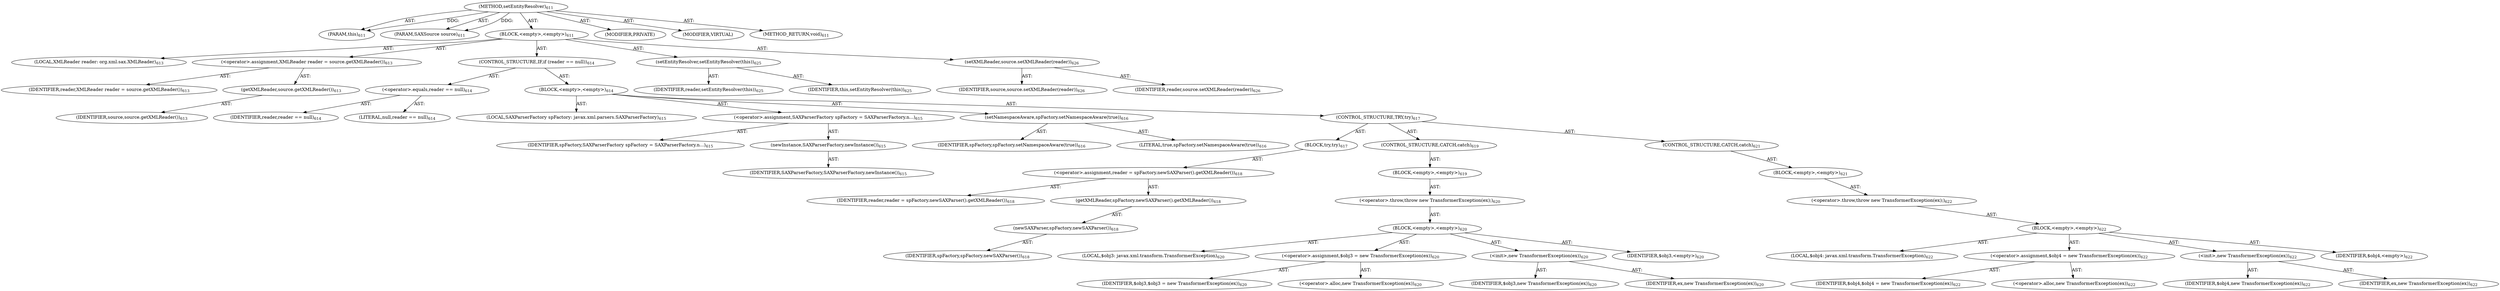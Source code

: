 digraph "setEntityResolver" {  
"111669149714" [label = <(METHOD,setEntityResolver)<SUB>611</SUB>> ]
"115964117009" [label = <(PARAM,this)<SUB>611</SUB>> ]
"115964117036" [label = <(PARAM,SAXSource source)<SUB>611</SUB>> ]
"25769803826" [label = <(BLOCK,&lt;empty&gt;,&lt;empty&gt;)<SUB>611</SUB>> ]
"94489280533" [label = <(LOCAL,XMLReader reader: org.xml.sax.XMLReader)<SUB>613</SUB>> ]
"30064771310" [label = <(&lt;operator&gt;.assignment,XMLReader reader = source.getXMLReader())<SUB>613</SUB>> ]
"68719476978" [label = <(IDENTIFIER,reader,XMLReader reader = source.getXMLReader())<SUB>613</SUB>> ]
"30064771311" [label = <(getXMLReader,source.getXMLReader())<SUB>613</SUB>> ]
"68719476979" [label = <(IDENTIFIER,source,source.getXMLReader())<SUB>613</SUB>> ]
"47244640285" [label = <(CONTROL_STRUCTURE,IF,if (reader == null))<SUB>614</SUB>> ]
"30064771312" [label = <(&lt;operator&gt;.equals,reader == null)<SUB>614</SUB>> ]
"68719476980" [label = <(IDENTIFIER,reader,reader == null)<SUB>614</SUB>> ]
"90194313255" [label = <(LITERAL,null,reader == null)<SUB>614</SUB>> ]
"25769803827" [label = <(BLOCK,&lt;empty&gt;,&lt;empty&gt;)<SUB>614</SUB>> ]
"94489280534" [label = <(LOCAL,SAXParserFactory spFactory: javax.xml.parsers.SAXParserFactory)<SUB>615</SUB>> ]
"30064771313" [label = <(&lt;operator&gt;.assignment,SAXParserFactory spFactory = SAXParserFactory.n...)<SUB>615</SUB>> ]
"68719476981" [label = <(IDENTIFIER,spFactory,SAXParserFactory spFactory = SAXParserFactory.n...)<SUB>615</SUB>> ]
"30064771314" [label = <(newInstance,SAXParserFactory.newInstance())<SUB>615</SUB>> ]
"68719476982" [label = <(IDENTIFIER,SAXParserFactory,SAXParserFactory.newInstance())<SUB>615</SUB>> ]
"30064771315" [label = <(setNamespaceAware,spFactory.setNamespaceAware(true))<SUB>616</SUB>> ]
"68719476983" [label = <(IDENTIFIER,spFactory,spFactory.setNamespaceAware(true))<SUB>616</SUB>> ]
"90194313256" [label = <(LITERAL,true,spFactory.setNamespaceAware(true))<SUB>616</SUB>> ]
"47244640286" [label = <(CONTROL_STRUCTURE,TRY,try)<SUB>617</SUB>> ]
"25769803828" [label = <(BLOCK,try,try)<SUB>617</SUB>> ]
"30064771316" [label = <(&lt;operator&gt;.assignment,reader = spFactory.newSAXParser().getXMLReader())<SUB>618</SUB>> ]
"68719476984" [label = <(IDENTIFIER,reader,reader = spFactory.newSAXParser().getXMLReader())<SUB>618</SUB>> ]
"30064771317" [label = <(getXMLReader,spFactory.newSAXParser().getXMLReader())<SUB>618</SUB>> ]
"30064771318" [label = <(newSAXParser,spFactory.newSAXParser())<SUB>618</SUB>> ]
"68719476985" [label = <(IDENTIFIER,spFactory,spFactory.newSAXParser())<SUB>618</SUB>> ]
"47244640287" [label = <(CONTROL_STRUCTURE,CATCH,catch)<SUB>619</SUB>> ]
"25769803829" [label = <(BLOCK,&lt;empty&gt;,&lt;empty&gt;)<SUB>619</SUB>> ]
"30064771319" [label = <(&lt;operator&gt;.throw,throw new TransformerException(ex);)<SUB>620</SUB>> ]
"25769803830" [label = <(BLOCK,&lt;empty&gt;,&lt;empty&gt;)<SUB>620</SUB>> ]
"94489280535" [label = <(LOCAL,$obj3: javax.xml.transform.TransformerException)<SUB>620</SUB>> ]
"30064771320" [label = <(&lt;operator&gt;.assignment,$obj3 = new TransformerException(ex))<SUB>620</SUB>> ]
"68719476986" [label = <(IDENTIFIER,$obj3,$obj3 = new TransformerException(ex))<SUB>620</SUB>> ]
"30064771321" [label = <(&lt;operator&gt;.alloc,new TransformerException(ex))<SUB>620</SUB>> ]
"30064771322" [label = <(&lt;init&gt;,new TransformerException(ex))<SUB>620</SUB>> ]
"68719476987" [label = <(IDENTIFIER,$obj3,new TransformerException(ex))<SUB>620</SUB>> ]
"68719476988" [label = <(IDENTIFIER,ex,new TransformerException(ex))<SUB>620</SUB>> ]
"68719476989" [label = <(IDENTIFIER,$obj3,&lt;empty&gt;)<SUB>620</SUB>> ]
"47244640288" [label = <(CONTROL_STRUCTURE,CATCH,catch)<SUB>621</SUB>> ]
"25769803831" [label = <(BLOCK,&lt;empty&gt;,&lt;empty&gt;)<SUB>621</SUB>> ]
"30064771323" [label = <(&lt;operator&gt;.throw,throw new TransformerException(ex);)<SUB>622</SUB>> ]
"25769803832" [label = <(BLOCK,&lt;empty&gt;,&lt;empty&gt;)<SUB>622</SUB>> ]
"94489280536" [label = <(LOCAL,$obj4: javax.xml.transform.TransformerException)<SUB>622</SUB>> ]
"30064771324" [label = <(&lt;operator&gt;.assignment,$obj4 = new TransformerException(ex))<SUB>622</SUB>> ]
"68719476990" [label = <(IDENTIFIER,$obj4,$obj4 = new TransformerException(ex))<SUB>622</SUB>> ]
"30064771325" [label = <(&lt;operator&gt;.alloc,new TransformerException(ex))<SUB>622</SUB>> ]
"30064771326" [label = <(&lt;init&gt;,new TransformerException(ex))<SUB>622</SUB>> ]
"68719476991" [label = <(IDENTIFIER,$obj4,new TransformerException(ex))<SUB>622</SUB>> ]
"68719476992" [label = <(IDENTIFIER,ex,new TransformerException(ex))<SUB>622</SUB>> ]
"68719476993" [label = <(IDENTIFIER,$obj4,&lt;empty&gt;)<SUB>622</SUB>> ]
"30064771327" [label = <(setEntityResolver,setEntityResolver(this))<SUB>625</SUB>> ]
"68719476994" [label = <(IDENTIFIER,reader,setEntityResolver(this))<SUB>625</SUB>> ]
"68719476810" [label = <(IDENTIFIER,this,setEntityResolver(this))<SUB>625</SUB>> ]
"30064771328" [label = <(setXMLReader,source.setXMLReader(reader))<SUB>626</SUB>> ]
"68719476995" [label = <(IDENTIFIER,source,source.setXMLReader(reader))<SUB>626</SUB>> ]
"68719476996" [label = <(IDENTIFIER,reader,source.setXMLReader(reader))<SUB>626</SUB>> ]
"133143986222" [label = <(MODIFIER,PRIVATE)> ]
"133143986223" [label = <(MODIFIER,VIRTUAL)> ]
"128849018898" [label = <(METHOD_RETURN,void)<SUB>611</SUB>> ]
  "111669149714" -> "115964117009"  [ label = "AST: "] 
  "111669149714" -> "115964117036"  [ label = "AST: "] 
  "111669149714" -> "25769803826"  [ label = "AST: "] 
  "111669149714" -> "133143986222"  [ label = "AST: "] 
  "111669149714" -> "133143986223"  [ label = "AST: "] 
  "111669149714" -> "128849018898"  [ label = "AST: "] 
  "25769803826" -> "94489280533"  [ label = "AST: "] 
  "25769803826" -> "30064771310"  [ label = "AST: "] 
  "25769803826" -> "47244640285"  [ label = "AST: "] 
  "25769803826" -> "30064771327"  [ label = "AST: "] 
  "25769803826" -> "30064771328"  [ label = "AST: "] 
  "30064771310" -> "68719476978"  [ label = "AST: "] 
  "30064771310" -> "30064771311"  [ label = "AST: "] 
  "30064771311" -> "68719476979"  [ label = "AST: "] 
  "47244640285" -> "30064771312"  [ label = "AST: "] 
  "47244640285" -> "25769803827"  [ label = "AST: "] 
  "30064771312" -> "68719476980"  [ label = "AST: "] 
  "30064771312" -> "90194313255"  [ label = "AST: "] 
  "25769803827" -> "94489280534"  [ label = "AST: "] 
  "25769803827" -> "30064771313"  [ label = "AST: "] 
  "25769803827" -> "30064771315"  [ label = "AST: "] 
  "25769803827" -> "47244640286"  [ label = "AST: "] 
  "30064771313" -> "68719476981"  [ label = "AST: "] 
  "30064771313" -> "30064771314"  [ label = "AST: "] 
  "30064771314" -> "68719476982"  [ label = "AST: "] 
  "30064771315" -> "68719476983"  [ label = "AST: "] 
  "30064771315" -> "90194313256"  [ label = "AST: "] 
  "47244640286" -> "25769803828"  [ label = "AST: "] 
  "47244640286" -> "47244640287"  [ label = "AST: "] 
  "47244640286" -> "47244640288"  [ label = "AST: "] 
  "25769803828" -> "30064771316"  [ label = "AST: "] 
  "30064771316" -> "68719476984"  [ label = "AST: "] 
  "30064771316" -> "30064771317"  [ label = "AST: "] 
  "30064771317" -> "30064771318"  [ label = "AST: "] 
  "30064771318" -> "68719476985"  [ label = "AST: "] 
  "47244640287" -> "25769803829"  [ label = "AST: "] 
  "25769803829" -> "30064771319"  [ label = "AST: "] 
  "30064771319" -> "25769803830"  [ label = "AST: "] 
  "25769803830" -> "94489280535"  [ label = "AST: "] 
  "25769803830" -> "30064771320"  [ label = "AST: "] 
  "25769803830" -> "30064771322"  [ label = "AST: "] 
  "25769803830" -> "68719476989"  [ label = "AST: "] 
  "30064771320" -> "68719476986"  [ label = "AST: "] 
  "30064771320" -> "30064771321"  [ label = "AST: "] 
  "30064771322" -> "68719476987"  [ label = "AST: "] 
  "30064771322" -> "68719476988"  [ label = "AST: "] 
  "47244640288" -> "25769803831"  [ label = "AST: "] 
  "25769803831" -> "30064771323"  [ label = "AST: "] 
  "30064771323" -> "25769803832"  [ label = "AST: "] 
  "25769803832" -> "94489280536"  [ label = "AST: "] 
  "25769803832" -> "30064771324"  [ label = "AST: "] 
  "25769803832" -> "30064771326"  [ label = "AST: "] 
  "25769803832" -> "68719476993"  [ label = "AST: "] 
  "30064771324" -> "68719476990"  [ label = "AST: "] 
  "30064771324" -> "30064771325"  [ label = "AST: "] 
  "30064771326" -> "68719476991"  [ label = "AST: "] 
  "30064771326" -> "68719476992"  [ label = "AST: "] 
  "30064771327" -> "68719476994"  [ label = "AST: "] 
  "30064771327" -> "68719476810"  [ label = "AST: "] 
  "30064771328" -> "68719476995"  [ label = "AST: "] 
  "30064771328" -> "68719476996"  [ label = "AST: "] 
  "111669149714" -> "115964117009"  [ label = "DDG: "] 
  "111669149714" -> "115964117036"  [ label = "DDG: "] 
}
